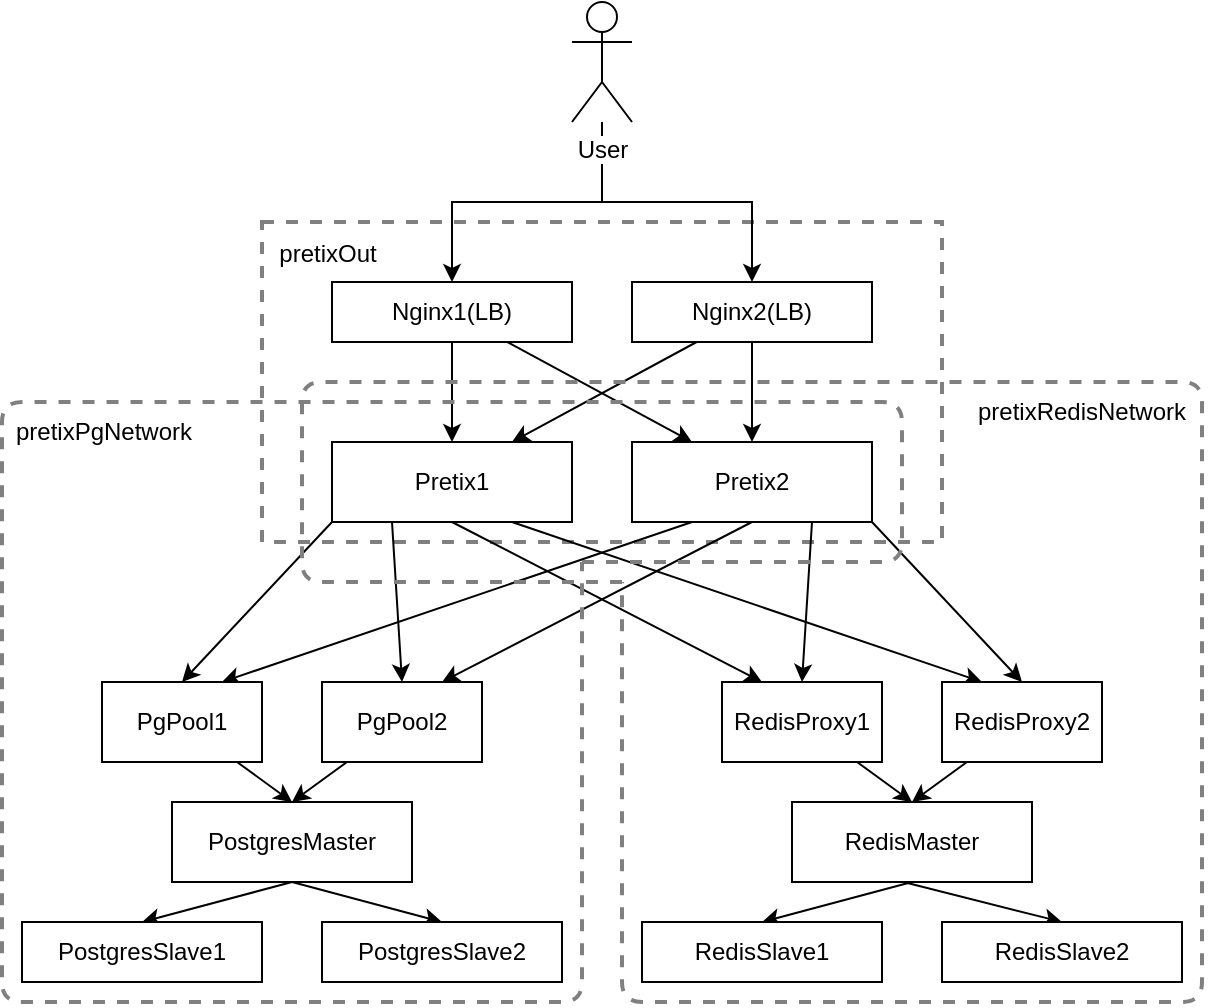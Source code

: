 <mxfile version="13.0.2"><diagram id="_pL5ZH3amS_r3KJ3MhfI" name="Page-1"><mxGraphModel dx="1108" dy="702" grid="1" gridSize="10" guides="1" tooltips="1" connect="1" arrows="1" fold="1" page="1" pageScale="1" pageWidth="850" pageHeight="1100" math="0" shadow="0"><root><mxCell id="0"/><mxCell id="1" parent="0"/><mxCell id="_IPj5h4mNjx020j2D-yi-1" value="&lt;div align=&quot;left&quot;&gt;&amp;nbsp; pretixOut&lt;br&gt;&lt;/div&gt;&lt;div&gt;&lt;br&gt;&lt;/div&gt;&lt;div&gt;&lt;br&gt;&lt;/div&gt;&lt;div&gt;&lt;br&gt;&lt;/div&gt;&lt;div&gt;&lt;br&gt;&lt;/div&gt;&lt;div&gt;&lt;br&gt;&lt;/div&gt;&lt;div&gt;&lt;br&gt;&lt;/div&gt;&lt;div&gt;&lt;br&gt;&lt;/div&gt;&lt;div&gt;&lt;br&gt;&lt;/div&gt;&lt;div&gt;&lt;br&gt;&lt;/div&gt;" style="rounded=0;whiteSpace=wrap;html=1;fillColor=none;dashed=1;strokeWidth=2;align=left;strokeColor=#808080;" parent="1" vertex="1"><mxGeometry x="270" y="120" width="340" height="160" as="geometry"/></mxCell><mxCell id="6Fgx6a9LBfAoMPPi5xle-20" style="edgeStyle=orthogonalEdgeStyle;rounded=0;orthogonalLoop=1;jettySize=auto;html=1;entryX=0.5;entryY=0;entryDx=0;entryDy=0;" parent="1" source="6Fgx6a9LBfAoMPPi5xle-1" target="6Fgx6a9LBfAoMPPi5xle-2" edge="1"><mxGeometry relative="1" as="geometry"><Array as="points"><mxPoint x="440" y="110"/><mxPoint x="365" y="110"/></Array></mxGeometry></mxCell><mxCell id="6Fgx6a9LBfAoMPPi5xle-21" style="edgeStyle=orthogonalEdgeStyle;rounded=0;orthogonalLoop=1;jettySize=auto;html=1;entryX=0.5;entryY=0;entryDx=0;entryDy=0;" parent="1" source="6Fgx6a9LBfAoMPPi5xle-1" target="6Fgx6a9LBfAoMPPi5xle-3" edge="1"><mxGeometry relative="1" as="geometry"><Array as="points"><mxPoint x="440" y="110"/><mxPoint x="515" y="110"/></Array></mxGeometry></mxCell><mxCell id="6Fgx6a9LBfAoMPPi5xle-1" value="&lt;div&gt;User&lt;/div&gt;" style="shape=umlActor;verticalLabelPosition=bottom;labelBackgroundColor=#ffffff;verticalAlign=top;html=1;outlineConnect=0;" parent="1" vertex="1"><mxGeometry x="425" y="10" width="30" height="60" as="geometry"/></mxCell><mxCell id="6Fgx6a9LBfAoMPPi5xle-23" style="edgeStyle=none;rounded=0;orthogonalLoop=1;jettySize=auto;html=1;entryX=0.25;entryY=0;entryDx=0;entryDy=0;" parent="1" source="6Fgx6a9LBfAoMPPi5xle-2" target="6Fgx6a9LBfAoMPPi5xle-5" edge="1"><mxGeometry relative="1" as="geometry"/></mxCell><mxCell id="6Fgx6a9LBfAoMPPi5xle-25" style="edgeStyle=none;rounded=0;orthogonalLoop=1;jettySize=auto;html=1;entryX=0.5;entryY=0;entryDx=0;entryDy=0;" parent="1" source="6Fgx6a9LBfAoMPPi5xle-2" target="6Fgx6a9LBfAoMPPi5xle-4" edge="1"><mxGeometry relative="1" as="geometry"><mxPoint x="365" y="270" as="targetPoint"/></mxGeometry></mxCell><mxCell id="6Fgx6a9LBfAoMPPi5xle-2" value="Nginx1(LB)" style="rounded=0;whiteSpace=wrap;html=1;" parent="1" vertex="1"><mxGeometry x="305" y="150" width="120" height="30" as="geometry"/></mxCell><mxCell id="6Fgx6a9LBfAoMPPi5xle-24" style="edgeStyle=none;rounded=0;orthogonalLoop=1;jettySize=auto;html=1;entryX=0.75;entryY=0;entryDx=0;entryDy=0;" parent="1" source="6Fgx6a9LBfAoMPPi5xle-3" target="6Fgx6a9LBfAoMPPi5xle-4" edge="1"><mxGeometry relative="1" as="geometry"/></mxCell><mxCell id="6Fgx6a9LBfAoMPPi5xle-26" style="edgeStyle=none;rounded=0;orthogonalLoop=1;jettySize=auto;html=1;" parent="1" source="6Fgx6a9LBfAoMPPi5xle-3" target="6Fgx6a9LBfAoMPPi5xle-5" edge="1"><mxGeometry relative="1" as="geometry"/></mxCell><mxCell id="6Fgx6a9LBfAoMPPi5xle-3" value="Nginx2(LB)" style="rounded=0;whiteSpace=wrap;html=1;" parent="1" vertex="1"><mxGeometry x="455" y="150" width="120" height="30" as="geometry"/></mxCell><mxCell id="6Fgx6a9LBfAoMPPi5xle-27" style="edgeStyle=none;rounded=0;orthogonalLoop=1;jettySize=auto;html=1;entryX=0.5;entryY=0;entryDx=0;entryDy=0;exitX=0;exitY=1;exitDx=0;exitDy=0;" parent="1" source="6Fgx6a9LBfAoMPPi5xle-4" target="6Fgx6a9LBfAoMPPi5xle-6" edge="1"><mxGeometry relative="1" as="geometry"/></mxCell><mxCell id="6Fgx6a9LBfAoMPPi5xle-28" style="edgeStyle=none;rounded=0;orthogonalLoop=1;jettySize=auto;html=1;entryX=0.5;entryY=0;entryDx=0;entryDy=0;exitX=0.25;exitY=1;exitDx=0;exitDy=0;" parent="1" source="6Fgx6a9LBfAoMPPi5xle-4" target="6Fgx6a9LBfAoMPPi5xle-7" edge="1"><mxGeometry relative="1" as="geometry"/></mxCell><mxCell id="6Fgx6a9LBfAoMPPi5xle-31" style="edgeStyle=none;rounded=0;orthogonalLoop=1;jettySize=auto;html=1;entryX=0.25;entryY=0;entryDx=0;entryDy=0;exitX=0.5;exitY=1;exitDx=0;exitDy=0;" parent="1" source="6Fgx6a9LBfAoMPPi5xle-4" target="6Fgx6a9LBfAoMPPi5xle-8" edge="1"><mxGeometry relative="1" as="geometry"/></mxCell><mxCell id="6Fgx6a9LBfAoMPPi5xle-32" style="edgeStyle=none;rounded=0;orthogonalLoop=1;jettySize=auto;html=1;entryX=0.25;entryY=0;entryDx=0;entryDy=0;exitX=0.75;exitY=1;exitDx=0;exitDy=0;" parent="1" source="6Fgx6a9LBfAoMPPi5xle-4" target="6Fgx6a9LBfAoMPPi5xle-9" edge="1"><mxGeometry relative="1" as="geometry"/></mxCell><mxCell id="6Fgx6a9LBfAoMPPi5xle-4" value="Pretix1" style="rounded=0;whiteSpace=wrap;html=1;" parent="1" vertex="1"><mxGeometry x="305" y="230" width="120" height="40" as="geometry"/></mxCell><mxCell id="6Fgx6a9LBfAoMPPi5xle-29" style="edgeStyle=none;rounded=0;orthogonalLoop=1;jettySize=auto;html=1;entryX=0.75;entryY=0;entryDx=0;entryDy=0;exitX=0.25;exitY=1;exitDx=0;exitDy=0;" parent="1" source="6Fgx6a9LBfAoMPPi5xle-5" target="6Fgx6a9LBfAoMPPi5xle-6" edge="1"><mxGeometry relative="1" as="geometry"/></mxCell><mxCell id="6Fgx6a9LBfAoMPPi5xle-30" style="edgeStyle=none;rounded=0;orthogonalLoop=1;jettySize=auto;html=1;entryX=0.75;entryY=0;entryDx=0;entryDy=0;exitX=0.5;exitY=1;exitDx=0;exitDy=0;" parent="1" source="6Fgx6a9LBfAoMPPi5xle-5" target="6Fgx6a9LBfAoMPPi5xle-7" edge="1"><mxGeometry relative="1" as="geometry"/></mxCell><mxCell id="6Fgx6a9LBfAoMPPi5xle-33" style="edgeStyle=none;rounded=0;orthogonalLoop=1;jettySize=auto;html=1;entryX=0.5;entryY=0;entryDx=0;entryDy=0;exitX=0.75;exitY=1;exitDx=0;exitDy=0;" parent="1" source="6Fgx6a9LBfAoMPPi5xle-5" target="6Fgx6a9LBfAoMPPi5xle-8" edge="1"><mxGeometry relative="1" as="geometry"/></mxCell><mxCell id="6Fgx6a9LBfAoMPPi5xle-34" style="edgeStyle=none;rounded=0;orthogonalLoop=1;jettySize=auto;html=1;entryX=0.5;entryY=0;entryDx=0;entryDy=0;exitX=1;exitY=1;exitDx=0;exitDy=0;" parent="1" source="6Fgx6a9LBfAoMPPi5xle-5" target="6Fgx6a9LBfAoMPPi5xle-9" edge="1"><mxGeometry relative="1" as="geometry"/></mxCell><mxCell id="6Fgx6a9LBfAoMPPi5xle-5" value="Pretix2" style="rounded=0;whiteSpace=wrap;html=1;" parent="1" vertex="1"><mxGeometry x="455" y="230" width="120" height="40" as="geometry"/></mxCell><mxCell id="6Fgx6a9LBfAoMPPi5xle-39" style="edgeStyle=none;rounded=0;orthogonalLoop=1;jettySize=auto;html=1;entryX=0.5;entryY=0;entryDx=0;entryDy=0;" parent="1" source="6Fgx6a9LBfAoMPPi5xle-6" target="6Fgx6a9LBfAoMPPi5xle-10" edge="1"><mxGeometry relative="1" as="geometry"/></mxCell><mxCell id="6Fgx6a9LBfAoMPPi5xle-6" value="PgPool1" style="rounded=0;whiteSpace=wrap;html=1;" parent="1" vertex="1"><mxGeometry x="190" y="350" width="80" height="40" as="geometry"/></mxCell><mxCell id="6Fgx6a9LBfAoMPPi5xle-37" style="edgeStyle=none;rounded=0;orthogonalLoop=1;jettySize=auto;html=1;entryX=0.5;entryY=0;entryDx=0;entryDy=0;" parent="1" source="6Fgx6a9LBfAoMPPi5xle-7" target="6Fgx6a9LBfAoMPPi5xle-10" edge="1"><mxGeometry relative="1" as="geometry"/></mxCell><mxCell id="6Fgx6a9LBfAoMPPi5xle-7" value="PgPool2" style="rounded=0;whiteSpace=wrap;html=1;" parent="1" vertex="1"><mxGeometry x="300" y="350" width="80" height="40" as="geometry"/></mxCell><mxCell id="6Fgx6a9LBfAoMPPi5xle-35" style="edgeStyle=none;rounded=0;orthogonalLoop=1;jettySize=auto;html=1;entryX=0.5;entryY=0;entryDx=0;entryDy=0;" parent="1" source="6Fgx6a9LBfAoMPPi5xle-8" target="6Fgx6a9LBfAoMPPi5xle-11" edge="1"><mxGeometry relative="1" as="geometry"/></mxCell><mxCell id="6Fgx6a9LBfAoMPPi5xle-8" value="RedisProxy1" style="rounded=0;whiteSpace=wrap;html=1;" parent="1" vertex="1"><mxGeometry x="500" y="350" width="80" height="40" as="geometry"/></mxCell><mxCell id="6Fgx6a9LBfAoMPPi5xle-36" style="edgeStyle=none;rounded=0;orthogonalLoop=1;jettySize=auto;html=1;entryX=0.5;entryY=0;entryDx=0;entryDy=0;" parent="1" source="6Fgx6a9LBfAoMPPi5xle-9" target="6Fgx6a9LBfAoMPPi5xle-11" edge="1"><mxGeometry relative="1" as="geometry"><mxPoint x="640" y="460" as="targetPoint"/></mxGeometry></mxCell><mxCell id="6Fgx6a9LBfAoMPPi5xle-9" value="RedisProxy2" style="rounded=0;whiteSpace=wrap;html=1;" parent="1" vertex="1"><mxGeometry x="610" y="350" width="80" height="40" as="geometry"/></mxCell><mxCell id="6Fgx6a9LBfAoMPPi5xle-40" style="edgeStyle=none;rounded=0;orthogonalLoop=1;jettySize=auto;html=1;entryX=0.5;entryY=0;entryDx=0;entryDy=0;exitX=0.5;exitY=1;exitDx=0;exitDy=0;" parent="1" source="6Fgx6a9LBfAoMPPi5xle-10" target="6Fgx6a9LBfAoMPPi5xle-12" edge="1"><mxGeometry relative="1" as="geometry"/></mxCell><mxCell id="6Fgx6a9LBfAoMPPi5xle-41" style="edgeStyle=none;rounded=0;orthogonalLoop=1;jettySize=auto;html=1;entryX=0.5;entryY=0;entryDx=0;entryDy=0;exitX=0.5;exitY=1;exitDx=0;exitDy=0;" parent="1" source="6Fgx6a9LBfAoMPPi5xle-10" target="6Fgx6a9LBfAoMPPi5xle-13" edge="1"><mxGeometry relative="1" as="geometry"/></mxCell><mxCell id="6Fgx6a9LBfAoMPPi5xle-10" value="PostgresMaster" style="rounded=0;whiteSpace=wrap;html=1;" parent="1" vertex="1"><mxGeometry x="225" y="410" width="120" height="40" as="geometry"/></mxCell><mxCell id="6Fgx6a9LBfAoMPPi5xle-42" style="edgeStyle=none;rounded=0;orthogonalLoop=1;jettySize=auto;html=1;entryX=0.5;entryY=0;entryDx=0;entryDy=0;exitX=0.5;exitY=1;exitDx=0;exitDy=0;" parent="1" source="6Fgx6a9LBfAoMPPi5xle-11" target="6Fgx6a9LBfAoMPPi5xle-14" edge="1"><mxGeometry relative="1" as="geometry"/></mxCell><mxCell id="6Fgx6a9LBfAoMPPi5xle-44" style="edgeStyle=none;rounded=0;orthogonalLoop=1;jettySize=auto;html=1;entryX=0.5;entryY=0;entryDx=0;entryDy=0;exitX=0.477;exitY=1.01;exitDx=0;exitDy=0;exitPerimeter=0;" parent="1" source="6Fgx6a9LBfAoMPPi5xle-11" target="6Fgx6a9LBfAoMPPi5xle-15" edge="1"><mxGeometry relative="1" as="geometry"/></mxCell><mxCell id="6Fgx6a9LBfAoMPPi5xle-11" value="RedisMaster" style="rounded=0;whiteSpace=wrap;html=1;" parent="1" vertex="1"><mxGeometry x="535" y="410" width="120" height="40" as="geometry"/></mxCell><mxCell id="6Fgx6a9LBfAoMPPi5xle-12" value="PostgresSlave1" style="rounded=0;whiteSpace=wrap;html=1;" parent="1" vertex="1"><mxGeometry x="150" y="470" width="120" height="30" as="geometry"/></mxCell><mxCell id="6Fgx6a9LBfAoMPPi5xle-13" value="PostgresSlave2" style="rounded=0;whiteSpace=wrap;html=1;" parent="1" vertex="1"><mxGeometry x="300" y="470" width="120" height="30" as="geometry"/></mxCell><mxCell id="6Fgx6a9LBfAoMPPi5xle-14" value="RedisSlave1" style="rounded=0;whiteSpace=wrap;html=1;" parent="1" vertex="1"><mxGeometry x="460" y="470" width="120" height="30" as="geometry"/></mxCell><mxCell id="6Fgx6a9LBfAoMPPi5xle-15" value="RedisSlave2" style="rounded=0;whiteSpace=wrap;html=1;" parent="1" vertex="1"><mxGeometry x="610" y="470" width="120" height="30" as="geometry"/></mxCell><mxCell id="t7KQzL89qEQMVQV983rz-2" value="" style="endArrow=none;dashed=1;html=1;strokeWidth=2;strokeColor=#808080;" edge="1" parent="1"><mxGeometry width="50" height="50" relative="1" as="geometry"><mxPoint x="430" y="290" as="sourcePoint"/><mxPoint x="430" y="290" as="targetPoint"/><Array as="points"><mxPoint x="590" y="290"/><mxPoint x="590" y="210"/><mxPoint x="140" y="210"/><mxPoint x="140" y="510"/><mxPoint x="430" y="510"/></Array></mxGeometry></mxCell><mxCell id="t7KQzL89qEQMVQV983rz-3" value="pretixPgNetwork" style="text;html=1;strokeColor=none;fillColor=none;align=center;verticalAlign=middle;whiteSpace=wrap;rounded=0;" vertex="1" parent="1"><mxGeometry x="171" y="215" width="40" height="20" as="geometry"/></mxCell><mxCell id="t7KQzL89qEQMVQV983rz-4" value="pretixRedisNetwork" style="text;html=1;strokeColor=none;fillColor=none;align=center;verticalAlign=middle;whiteSpace=wrap;rounded=0;" vertex="1" parent="1"><mxGeometry x="660" y="205" width="40" height="20" as="geometry"/></mxCell><mxCell id="t7KQzL89qEQMVQV983rz-6" value="" style="endArrow=none;dashed=1;html=1;strokeColor=#808080;strokeWidth=2;" edge="1" parent="1"><mxGeometry width="50" height="50" relative="1" as="geometry"><mxPoint x="450" y="300" as="sourcePoint"/><mxPoint x="450" y="300" as="targetPoint"/><Array as="points"><mxPoint x="290" y="300"/><mxPoint x="290" y="200"/><mxPoint x="740" y="200"/><mxPoint x="740" y="510"/><mxPoint x="450" y="510"/></Array></mxGeometry></mxCell></root></mxGraphModel></diagram></mxfile>